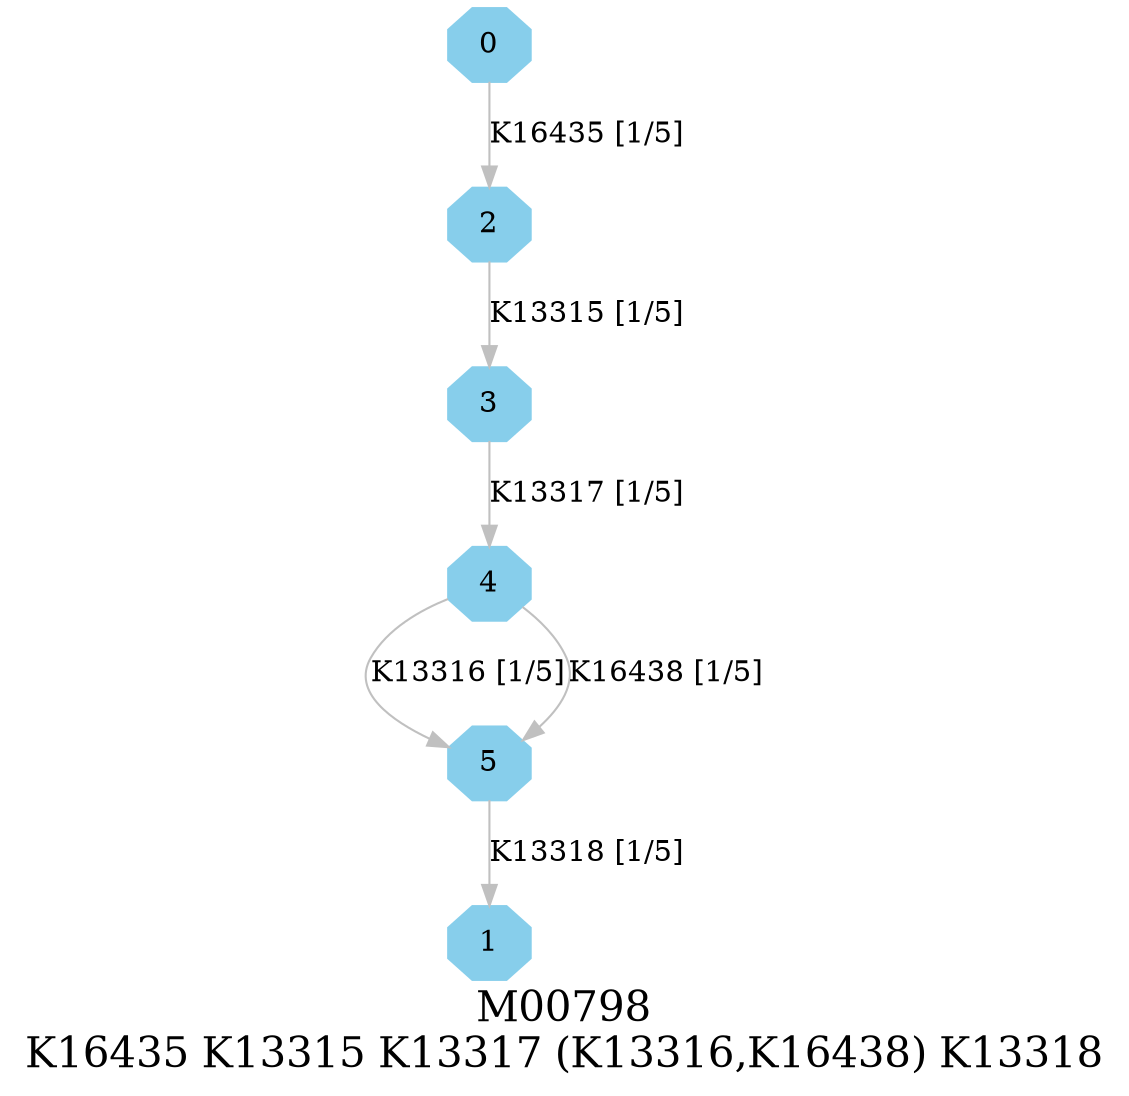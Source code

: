 digraph G {
graph [label="M00798
K16435 K13315 K13317 (K13316,K16438) K13318",fontsize=20];
node [shape=box,style=filled];
edge [len=3,color=grey];
{node [width=.3,height=.3,shape=octagon,style=filled,color=skyblue] 0 1 2 3 4 5 }
0 -> 2 [label="K16435 [1/5]"];
2 -> 3 [label="K13315 [1/5]"];
3 -> 4 [label="K13317 [1/5]"];
4 -> 5 [label="K13316 [1/5]"];
4 -> 5 [label="K16438 [1/5]"];
5 -> 1 [label="K13318 [1/5]"];
}